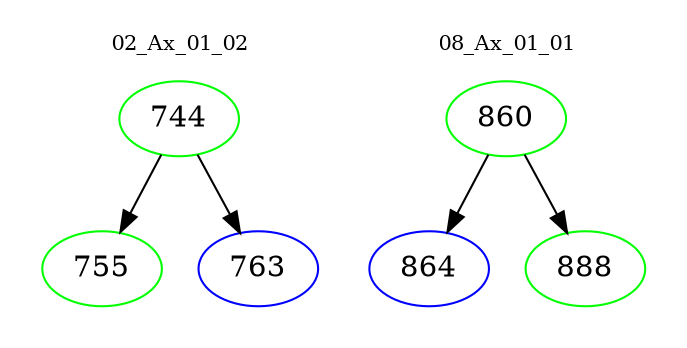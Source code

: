 digraph{
subgraph cluster_0 {
color = white
label = "02_Ax_01_02";
fontsize=10;
T0_744 [label="744", color="green"]
T0_744 -> T0_755 [color="black"]
T0_755 [label="755", color="green"]
T0_744 -> T0_763 [color="black"]
T0_763 [label="763", color="blue"]
}
subgraph cluster_1 {
color = white
label = "08_Ax_01_01";
fontsize=10;
T1_860 [label="860", color="green"]
T1_860 -> T1_864 [color="black"]
T1_864 [label="864", color="blue"]
T1_860 -> T1_888 [color="black"]
T1_888 [label="888", color="green"]
}
}
